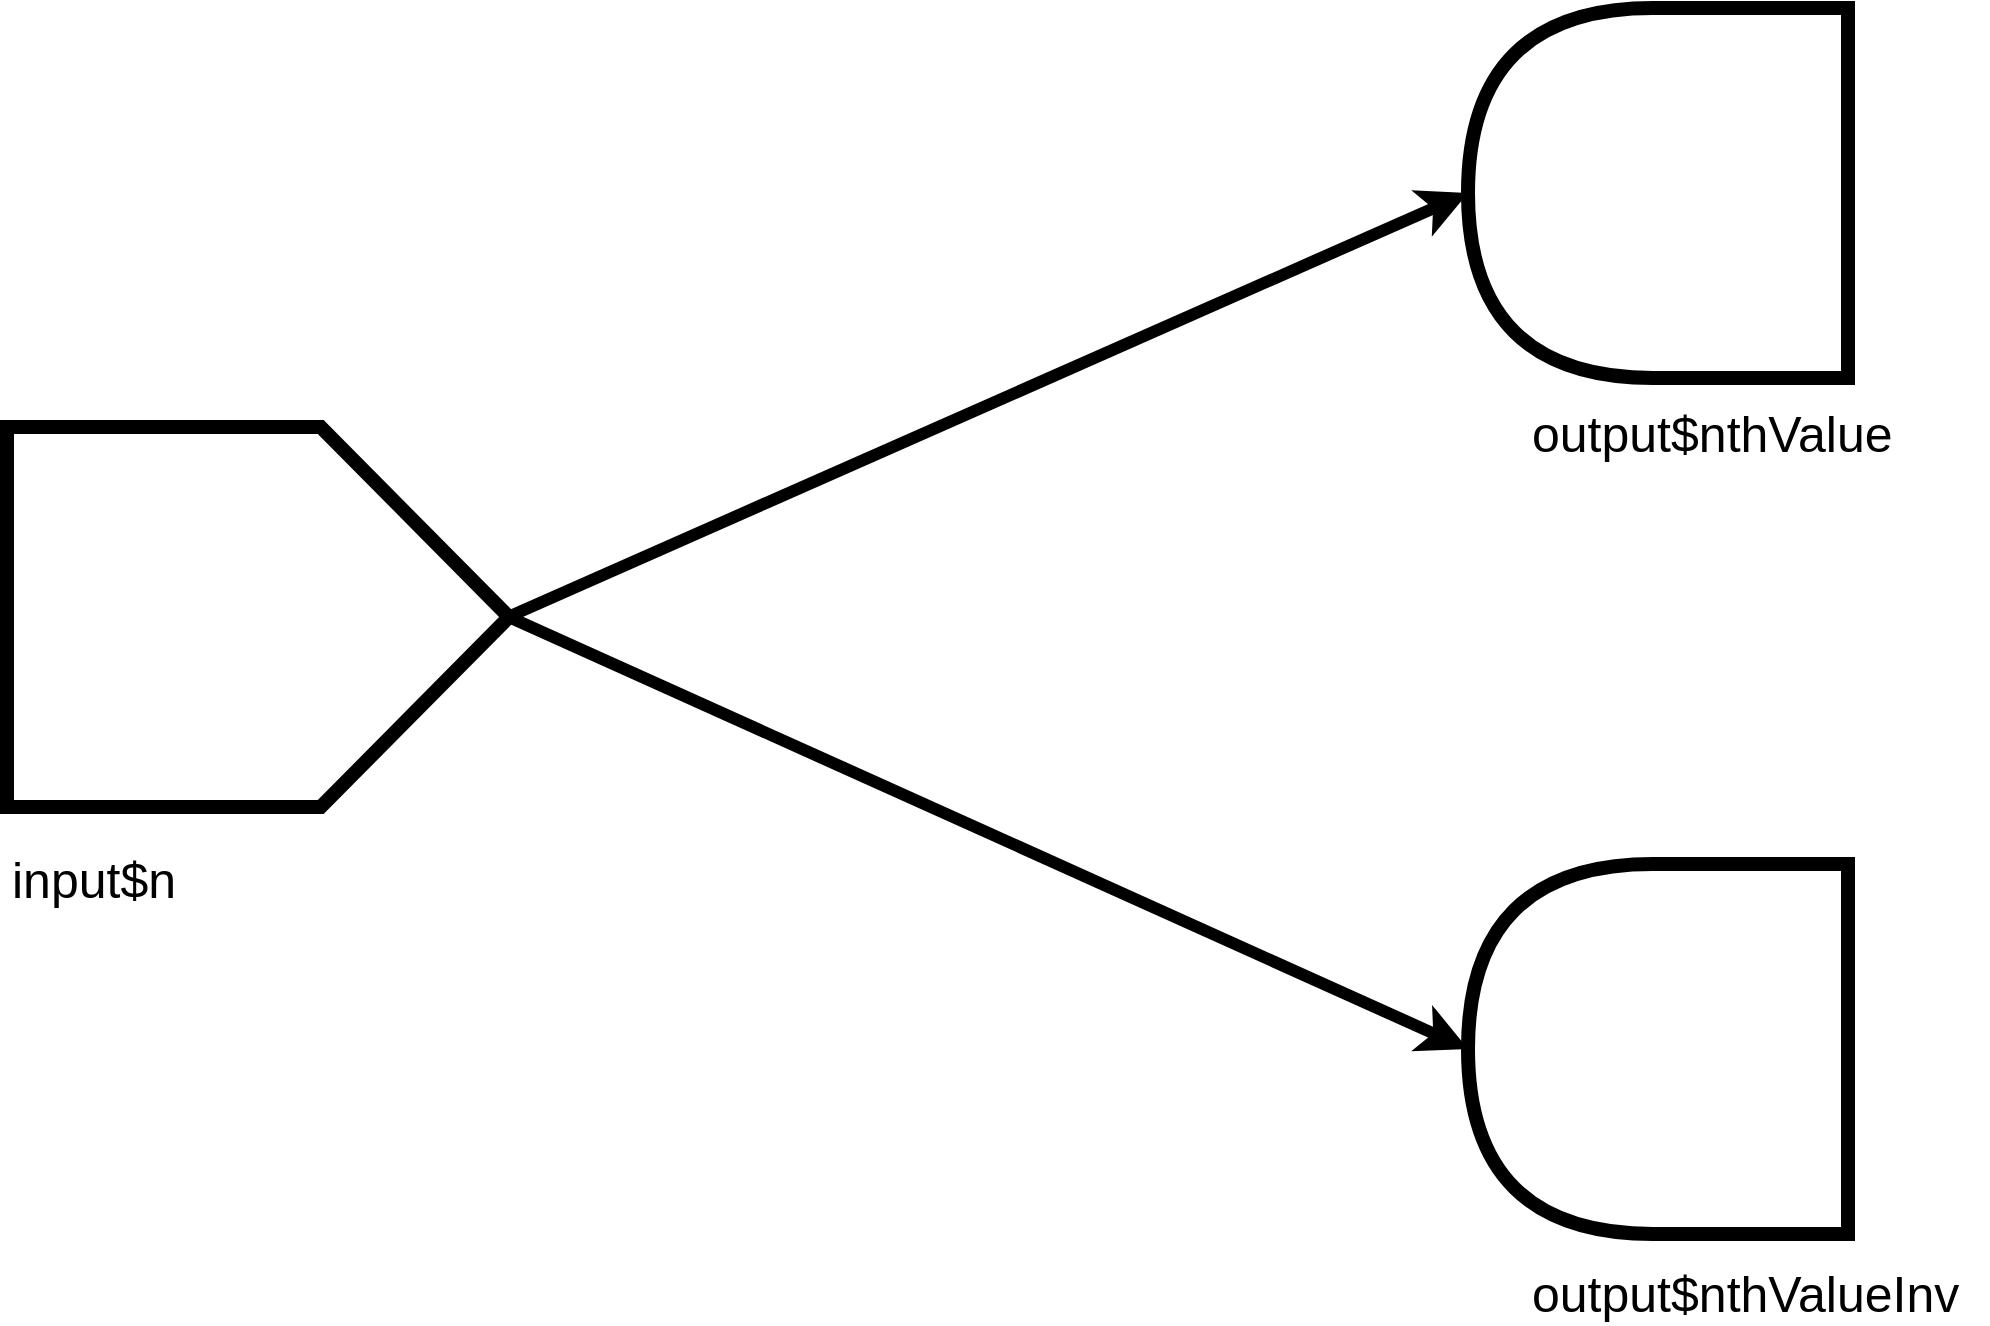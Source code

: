 <mxfile version="12.2.0" type="device" pages="1"><diagram id="rBOfzdor2YwvhJQNkZ3_" name="Page-1"><mxGraphModel dx="2011" dy="1044" grid="1" gridSize="10" guides="1" tooltips="1" connect="1" arrows="1" fold="1" page="1" pageScale="1" pageWidth="1169" pageHeight="827" math="0" shadow="0"><root><mxCell id="0"/><mxCell id="1" parent="0"/><mxCell id="Gzo5kaedxqcbZ-jostde-5" value="" style="shape=offPageConnector;whiteSpace=wrap;html=1;rotation=-90;strokeWidth=7;" parent="1" vertex="1"><mxGeometry x="60" y="274" width="190" height="251" as="geometry"/></mxCell><mxCell id="Gzo5kaedxqcbZ-jostde-16" value="" style="shape=delay;whiteSpace=wrap;html=1;rotation=180;strokeWidth=7;" parent="1" vertex="1"><mxGeometry x="760" y="95" width="190" height="185" as="geometry"/></mxCell><mxCell id="Gzo5kaedxqcbZ-jostde-20" value="&lt;span style=&quot;font-weight: normal&quot;&gt;input$n&lt;/span&gt;" style="text;html=1;resizable=0;points=[];autosize=1;align=left;verticalAlign=top;spacingTop=-4;fontStyle=1;fontSize=25;" parent="1" vertex="1"><mxGeometry x="30" y="513" width="100" height="30" as="geometry"/></mxCell><mxCell id="z393quDOV_Jjb6fGzOMn-1" value="" style="shape=delay;whiteSpace=wrap;html=1;rotation=180;strokeWidth=7;" vertex="1" parent="1"><mxGeometry x="760" y="523" width="190" height="185" as="geometry"/></mxCell><mxCell id="z393quDOV_Jjb6fGzOMn-5" value="" style="endArrow=classic;html=1;fontSize=25;entryX=1;entryY=0.5;entryDx=0;entryDy=0;strokeWidth=6;" edge="1" parent="1" target="Gzo5kaedxqcbZ-jostde-16"><mxGeometry width="50" height="50" relative="1" as="geometry"><mxPoint x="280" y="399.5" as="sourcePoint"/><mxPoint x="640" y="260" as="targetPoint"/></mxGeometry></mxCell><mxCell id="z393quDOV_Jjb6fGzOMn-6" value="" style="endArrow=classic;html=1;fontSize=25;entryX=1;entryY=0.5;entryDx=0;entryDy=0;strokeWidth=6;exitX=0.5;exitY=1;exitDx=0;exitDy=0;" edge="1" parent="1" source="Gzo5kaedxqcbZ-jostde-5" target="z393quDOV_Jjb6fGzOMn-1"><mxGeometry width="50" height="50" relative="1" as="geometry"><mxPoint x="360" y="542.0" as="sourcePoint"/><mxPoint x="840" y="330" as="targetPoint"/></mxGeometry></mxCell><mxCell id="z393quDOV_Jjb6fGzOMn-7" value="&lt;span style=&quot;font-weight: normal&quot;&gt;output$nthValue&lt;/span&gt;" style="text;html=1;resizable=0;points=[];autosize=1;align=left;verticalAlign=top;spacingTop=-4;fontStyle=1;fontSize=25;" vertex="1" parent="1"><mxGeometry x="790" y="290" width="200" height="30" as="geometry"/></mxCell><mxCell id="z393quDOV_Jjb6fGzOMn-8" value="&lt;span style=&quot;font-weight: normal&quot;&gt;output$nthValueInv&lt;/span&gt;" style="text;html=1;resizable=0;points=[];autosize=1;align=left;verticalAlign=top;spacingTop=-4;fontStyle=1;fontSize=25;" vertex="1" parent="1"><mxGeometry x="790" y="720" width="230" height="30" as="geometry"/></mxCell></root></mxGraphModel></diagram></mxfile>